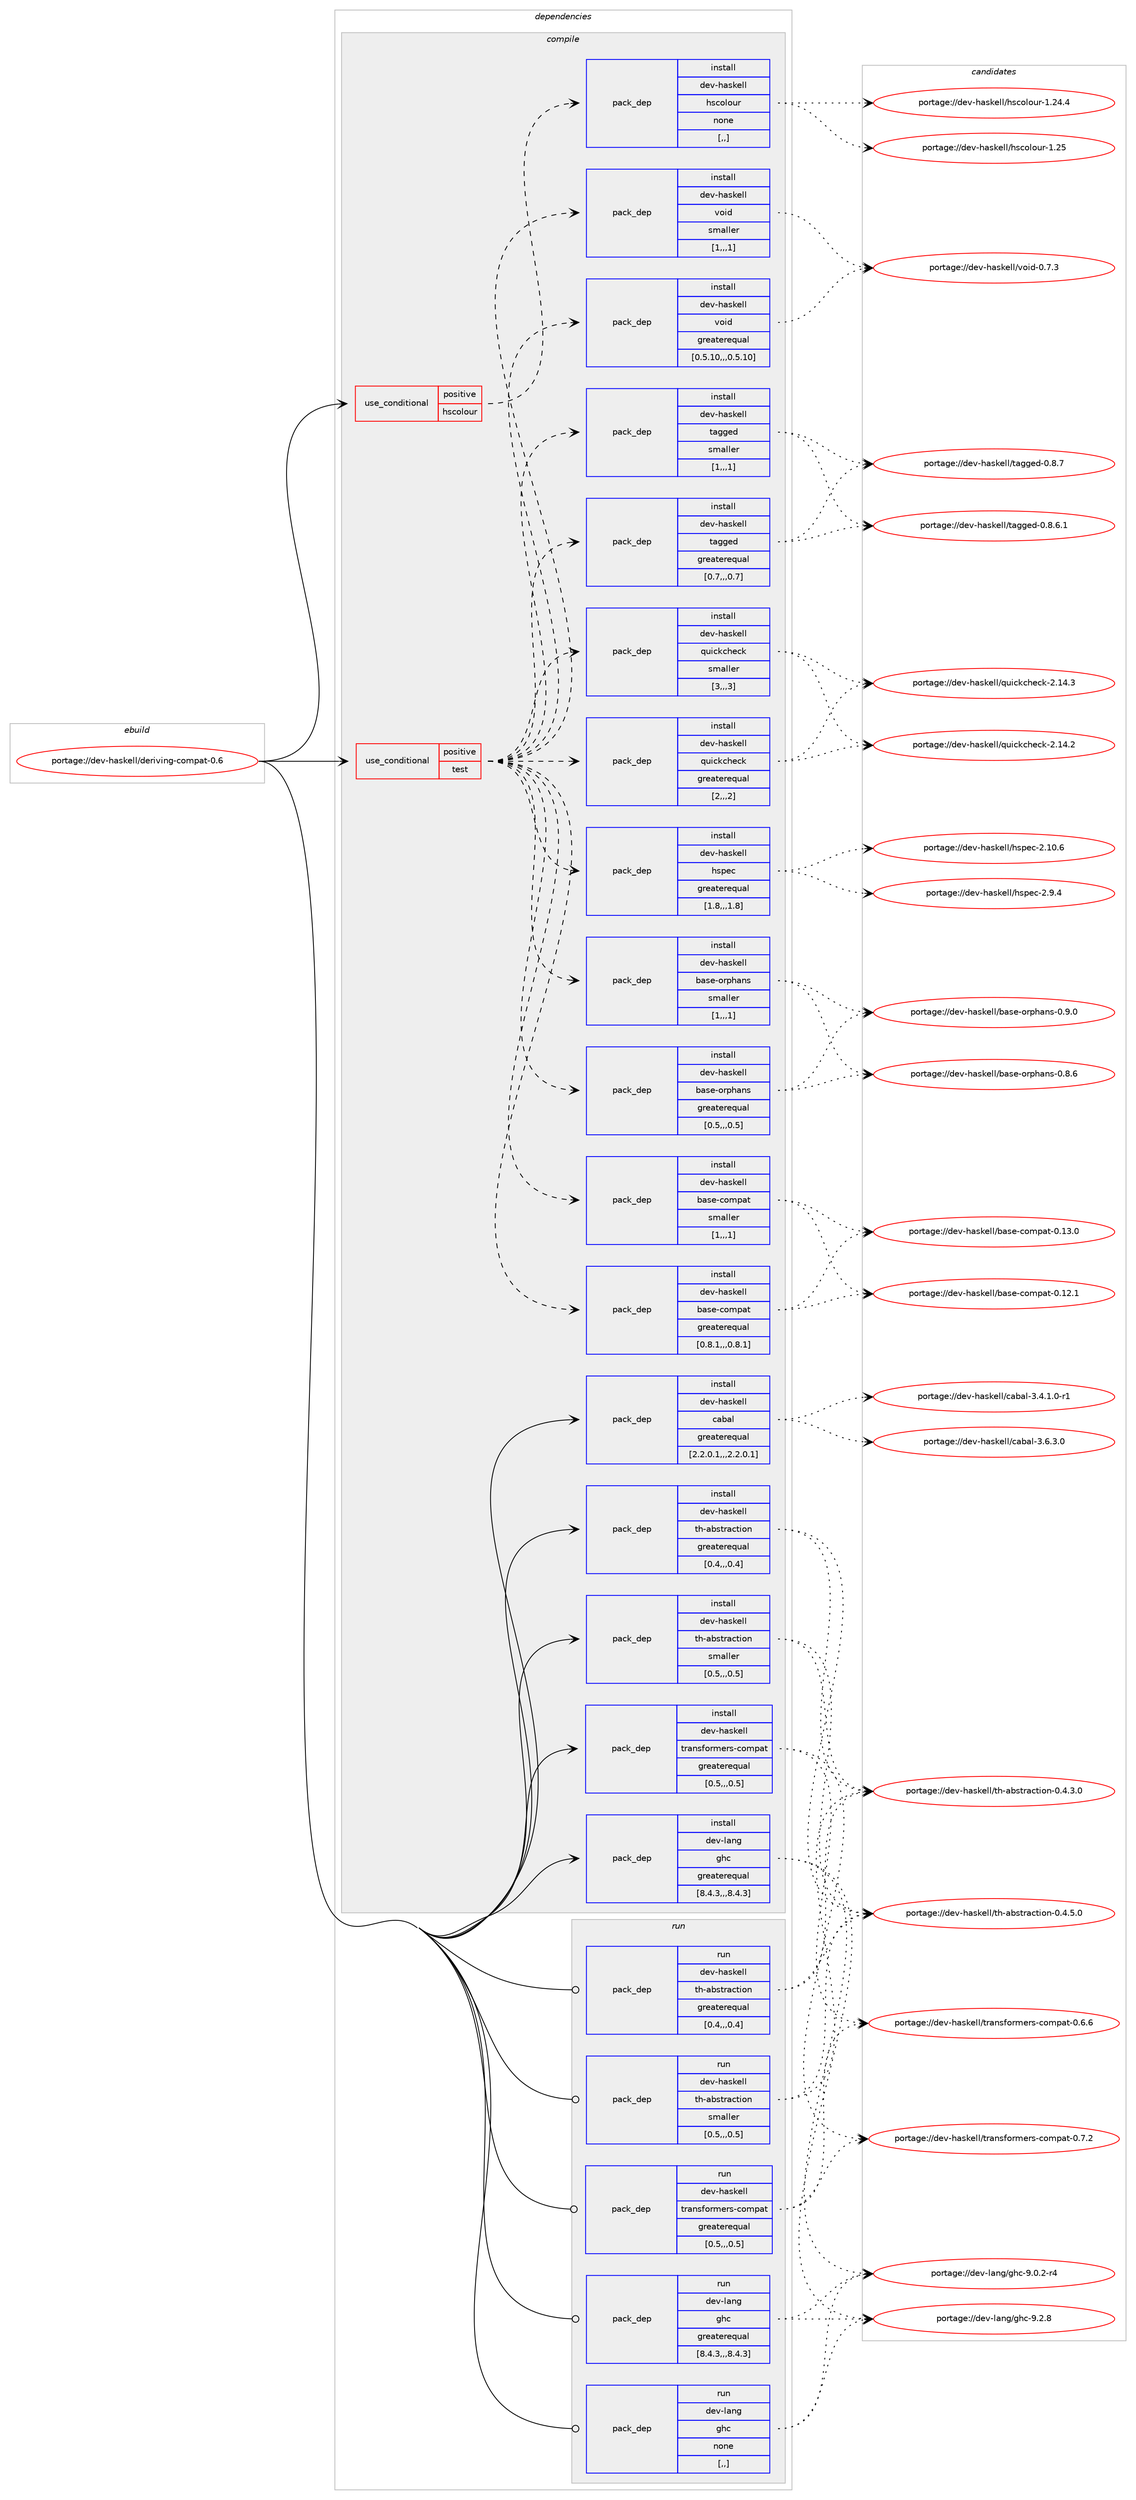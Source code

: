 digraph prolog {

# *************
# Graph options
# *************

newrank=true;
concentrate=true;
compound=true;
graph [rankdir=LR,fontname=Helvetica,fontsize=10,ranksep=1.5];#, ranksep=2.5, nodesep=0.2];
edge  [arrowhead=vee];
node  [fontname=Helvetica,fontsize=10];

# **********
# The ebuild
# **********

subgraph cluster_leftcol {
color=gray;
label=<<i>ebuild</i>>;
id [label="portage://dev-haskell/deriving-compat-0.6", color=red, width=4, href="../dev-haskell/deriving-compat-0.6.svg"];
}

# ****************
# The dependencies
# ****************

subgraph cluster_midcol {
color=gray;
label=<<i>dependencies</i>>;
subgraph cluster_compile {
fillcolor="#eeeeee";
style=filled;
label=<<i>compile</i>>;
subgraph cond20405 {
dependency79861 [label=<<TABLE BORDER="0" CELLBORDER="1" CELLSPACING="0" CELLPADDING="4"><TR><TD ROWSPAN="3" CELLPADDING="10">use_conditional</TD></TR><TR><TD>positive</TD></TR><TR><TD>hscolour</TD></TR></TABLE>>, shape=none, color=red];
subgraph pack58475 {
dependency79862 [label=<<TABLE BORDER="0" CELLBORDER="1" CELLSPACING="0" CELLPADDING="4" WIDTH="220"><TR><TD ROWSPAN="6" CELLPADDING="30">pack_dep</TD></TR><TR><TD WIDTH="110">install</TD></TR><TR><TD>dev-haskell</TD></TR><TR><TD>hscolour</TD></TR><TR><TD>none</TD></TR><TR><TD>[,,]</TD></TR></TABLE>>, shape=none, color=blue];
}
dependency79861:e -> dependency79862:w [weight=20,style="dashed",arrowhead="vee"];
}
id:e -> dependency79861:w [weight=20,style="solid",arrowhead="vee"];
subgraph cond20406 {
dependency79863 [label=<<TABLE BORDER="0" CELLBORDER="1" CELLSPACING="0" CELLPADDING="4"><TR><TD ROWSPAN="3" CELLPADDING="10">use_conditional</TD></TR><TR><TD>positive</TD></TR><TR><TD>test</TD></TR></TABLE>>, shape=none, color=red];
subgraph pack58476 {
dependency79864 [label=<<TABLE BORDER="0" CELLBORDER="1" CELLSPACING="0" CELLPADDING="4" WIDTH="220"><TR><TD ROWSPAN="6" CELLPADDING="30">pack_dep</TD></TR><TR><TD WIDTH="110">install</TD></TR><TR><TD>dev-haskell</TD></TR><TR><TD>base-compat</TD></TR><TR><TD>greaterequal</TD></TR><TR><TD>[0.8.1,,,0.8.1]</TD></TR></TABLE>>, shape=none, color=blue];
}
dependency79863:e -> dependency79864:w [weight=20,style="dashed",arrowhead="vee"];
subgraph pack58477 {
dependency79865 [label=<<TABLE BORDER="0" CELLBORDER="1" CELLSPACING="0" CELLPADDING="4" WIDTH="220"><TR><TD ROWSPAN="6" CELLPADDING="30">pack_dep</TD></TR><TR><TD WIDTH="110">install</TD></TR><TR><TD>dev-haskell</TD></TR><TR><TD>base-compat</TD></TR><TR><TD>smaller</TD></TR><TR><TD>[1,,,1]</TD></TR></TABLE>>, shape=none, color=blue];
}
dependency79863:e -> dependency79865:w [weight=20,style="dashed",arrowhead="vee"];
subgraph pack58478 {
dependency79866 [label=<<TABLE BORDER="0" CELLBORDER="1" CELLSPACING="0" CELLPADDING="4" WIDTH="220"><TR><TD ROWSPAN="6" CELLPADDING="30">pack_dep</TD></TR><TR><TD WIDTH="110">install</TD></TR><TR><TD>dev-haskell</TD></TR><TR><TD>base-orphans</TD></TR><TR><TD>greaterequal</TD></TR><TR><TD>[0.5,,,0.5]</TD></TR></TABLE>>, shape=none, color=blue];
}
dependency79863:e -> dependency79866:w [weight=20,style="dashed",arrowhead="vee"];
subgraph pack58479 {
dependency79867 [label=<<TABLE BORDER="0" CELLBORDER="1" CELLSPACING="0" CELLPADDING="4" WIDTH="220"><TR><TD ROWSPAN="6" CELLPADDING="30">pack_dep</TD></TR><TR><TD WIDTH="110">install</TD></TR><TR><TD>dev-haskell</TD></TR><TR><TD>base-orphans</TD></TR><TR><TD>smaller</TD></TR><TR><TD>[1,,,1]</TD></TR></TABLE>>, shape=none, color=blue];
}
dependency79863:e -> dependency79867:w [weight=20,style="dashed",arrowhead="vee"];
subgraph pack58480 {
dependency79868 [label=<<TABLE BORDER="0" CELLBORDER="1" CELLSPACING="0" CELLPADDING="4" WIDTH="220"><TR><TD ROWSPAN="6" CELLPADDING="30">pack_dep</TD></TR><TR><TD WIDTH="110">install</TD></TR><TR><TD>dev-haskell</TD></TR><TR><TD>hspec</TD></TR><TR><TD>greaterequal</TD></TR><TR><TD>[1.8,,,1.8]</TD></TR></TABLE>>, shape=none, color=blue];
}
dependency79863:e -> dependency79868:w [weight=20,style="dashed",arrowhead="vee"];
subgraph pack58481 {
dependency79869 [label=<<TABLE BORDER="0" CELLBORDER="1" CELLSPACING="0" CELLPADDING="4" WIDTH="220"><TR><TD ROWSPAN="6" CELLPADDING="30">pack_dep</TD></TR><TR><TD WIDTH="110">install</TD></TR><TR><TD>dev-haskell</TD></TR><TR><TD>quickcheck</TD></TR><TR><TD>greaterequal</TD></TR><TR><TD>[2,,,2]</TD></TR></TABLE>>, shape=none, color=blue];
}
dependency79863:e -> dependency79869:w [weight=20,style="dashed",arrowhead="vee"];
subgraph pack58482 {
dependency79870 [label=<<TABLE BORDER="0" CELLBORDER="1" CELLSPACING="0" CELLPADDING="4" WIDTH="220"><TR><TD ROWSPAN="6" CELLPADDING="30">pack_dep</TD></TR><TR><TD WIDTH="110">install</TD></TR><TR><TD>dev-haskell</TD></TR><TR><TD>quickcheck</TD></TR><TR><TD>smaller</TD></TR><TR><TD>[3,,,3]</TD></TR></TABLE>>, shape=none, color=blue];
}
dependency79863:e -> dependency79870:w [weight=20,style="dashed",arrowhead="vee"];
subgraph pack58483 {
dependency79871 [label=<<TABLE BORDER="0" CELLBORDER="1" CELLSPACING="0" CELLPADDING="4" WIDTH="220"><TR><TD ROWSPAN="6" CELLPADDING="30">pack_dep</TD></TR><TR><TD WIDTH="110">install</TD></TR><TR><TD>dev-haskell</TD></TR><TR><TD>tagged</TD></TR><TR><TD>greaterequal</TD></TR><TR><TD>[0.7,,,0.7]</TD></TR></TABLE>>, shape=none, color=blue];
}
dependency79863:e -> dependency79871:w [weight=20,style="dashed",arrowhead="vee"];
subgraph pack58484 {
dependency79872 [label=<<TABLE BORDER="0" CELLBORDER="1" CELLSPACING="0" CELLPADDING="4" WIDTH="220"><TR><TD ROWSPAN="6" CELLPADDING="30">pack_dep</TD></TR><TR><TD WIDTH="110">install</TD></TR><TR><TD>dev-haskell</TD></TR><TR><TD>tagged</TD></TR><TR><TD>smaller</TD></TR><TR><TD>[1,,,1]</TD></TR></TABLE>>, shape=none, color=blue];
}
dependency79863:e -> dependency79872:w [weight=20,style="dashed",arrowhead="vee"];
subgraph pack58485 {
dependency79873 [label=<<TABLE BORDER="0" CELLBORDER="1" CELLSPACING="0" CELLPADDING="4" WIDTH="220"><TR><TD ROWSPAN="6" CELLPADDING="30">pack_dep</TD></TR><TR><TD WIDTH="110">install</TD></TR><TR><TD>dev-haskell</TD></TR><TR><TD>void</TD></TR><TR><TD>greaterequal</TD></TR><TR><TD>[0.5.10,,,0.5.10]</TD></TR></TABLE>>, shape=none, color=blue];
}
dependency79863:e -> dependency79873:w [weight=20,style="dashed",arrowhead="vee"];
subgraph pack58486 {
dependency79874 [label=<<TABLE BORDER="0" CELLBORDER="1" CELLSPACING="0" CELLPADDING="4" WIDTH="220"><TR><TD ROWSPAN="6" CELLPADDING="30">pack_dep</TD></TR><TR><TD WIDTH="110">install</TD></TR><TR><TD>dev-haskell</TD></TR><TR><TD>void</TD></TR><TR><TD>smaller</TD></TR><TR><TD>[1,,,1]</TD></TR></TABLE>>, shape=none, color=blue];
}
dependency79863:e -> dependency79874:w [weight=20,style="dashed",arrowhead="vee"];
}
id:e -> dependency79863:w [weight=20,style="solid",arrowhead="vee"];
subgraph pack58487 {
dependency79875 [label=<<TABLE BORDER="0" CELLBORDER="1" CELLSPACING="0" CELLPADDING="4" WIDTH="220"><TR><TD ROWSPAN="6" CELLPADDING="30">pack_dep</TD></TR><TR><TD WIDTH="110">install</TD></TR><TR><TD>dev-haskell</TD></TR><TR><TD>cabal</TD></TR><TR><TD>greaterequal</TD></TR><TR><TD>[2.2.0.1,,,2.2.0.1]</TD></TR></TABLE>>, shape=none, color=blue];
}
id:e -> dependency79875:w [weight=20,style="solid",arrowhead="vee"];
subgraph pack58488 {
dependency79876 [label=<<TABLE BORDER="0" CELLBORDER="1" CELLSPACING="0" CELLPADDING="4" WIDTH="220"><TR><TD ROWSPAN="6" CELLPADDING="30">pack_dep</TD></TR><TR><TD WIDTH="110">install</TD></TR><TR><TD>dev-haskell</TD></TR><TR><TD>th-abstraction</TD></TR><TR><TD>greaterequal</TD></TR><TR><TD>[0.4,,,0.4]</TD></TR></TABLE>>, shape=none, color=blue];
}
id:e -> dependency79876:w [weight=20,style="solid",arrowhead="vee"];
subgraph pack58489 {
dependency79877 [label=<<TABLE BORDER="0" CELLBORDER="1" CELLSPACING="0" CELLPADDING="4" WIDTH="220"><TR><TD ROWSPAN="6" CELLPADDING="30">pack_dep</TD></TR><TR><TD WIDTH="110">install</TD></TR><TR><TD>dev-haskell</TD></TR><TR><TD>th-abstraction</TD></TR><TR><TD>smaller</TD></TR><TR><TD>[0.5,,,0.5]</TD></TR></TABLE>>, shape=none, color=blue];
}
id:e -> dependency79877:w [weight=20,style="solid",arrowhead="vee"];
subgraph pack58490 {
dependency79878 [label=<<TABLE BORDER="0" CELLBORDER="1" CELLSPACING="0" CELLPADDING="4" WIDTH="220"><TR><TD ROWSPAN="6" CELLPADDING="30">pack_dep</TD></TR><TR><TD WIDTH="110">install</TD></TR><TR><TD>dev-haskell</TD></TR><TR><TD>transformers-compat</TD></TR><TR><TD>greaterequal</TD></TR><TR><TD>[0.5,,,0.5]</TD></TR></TABLE>>, shape=none, color=blue];
}
id:e -> dependency79878:w [weight=20,style="solid",arrowhead="vee"];
subgraph pack58491 {
dependency79879 [label=<<TABLE BORDER="0" CELLBORDER="1" CELLSPACING="0" CELLPADDING="4" WIDTH="220"><TR><TD ROWSPAN="6" CELLPADDING="30">pack_dep</TD></TR><TR><TD WIDTH="110">install</TD></TR><TR><TD>dev-lang</TD></TR><TR><TD>ghc</TD></TR><TR><TD>greaterequal</TD></TR><TR><TD>[8.4.3,,,8.4.3]</TD></TR></TABLE>>, shape=none, color=blue];
}
id:e -> dependency79879:w [weight=20,style="solid",arrowhead="vee"];
}
subgraph cluster_compileandrun {
fillcolor="#eeeeee";
style=filled;
label=<<i>compile and run</i>>;
}
subgraph cluster_run {
fillcolor="#eeeeee";
style=filled;
label=<<i>run</i>>;
subgraph pack58492 {
dependency79880 [label=<<TABLE BORDER="0" CELLBORDER="1" CELLSPACING="0" CELLPADDING="4" WIDTH="220"><TR><TD ROWSPAN="6" CELLPADDING="30">pack_dep</TD></TR><TR><TD WIDTH="110">run</TD></TR><TR><TD>dev-haskell</TD></TR><TR><TD>th-abstraction</TD></TR><TR><TD>greaterequal</TD></TR><TR><TD>[0.4,,,0.4]</TD></TR></TABLE>>, shape=none, color=blue];
}
id:e -> dependency79880:w [weight=20,style="solid",arrowhead="odot"];
subgraph pack58493 {
dependency79881 [label=<<TABLE BORDER="0" CELLBORDER="1" CELLSPACING="0" CELLPADDING="4" WIDTH="220"><TR><TD ROWSPAN="6" CELLPADDING="30">pack_dep</TD></TR><TR><TD WIDTH="110">run</TD></TR><TR><TD>dev-haskell</TD></TR><TR><TD>th-abstraction</TD></TR><TR><TD>smaller</TD></TR><TR><TD>[0.5,,,0.5]</TD></TR></TABLE>>, shape=none, color=blue];
}
id:e -> dependency79881:w [weight=20,style="solid",arrowhead="odot"];
subgraph pack58494 {
dependency79882 [label=<<TABLE BORDER="0" CELLBORDER="1" CELLSPACING="0" CELLPADDING="4" WIDTH="220"><TR><TD ROWSPAN="6" CELLPADDING="30">pack_dep</TD></TR><TR><TD WIDTH="110">run</TD></TR><TR><TD>dev-haskell</TD></TR><TR><TD>transformers-compat</TD></TR><TR><TD>greaterequal</TD></TR><TR><TD>[0.5,,,0.5]</TD></TR></TABLE>>, shape=none, color=blue];
}
id:e -> dependency79882:w [weight=20,style="solid",arrowhead="odot"];
subgraph pack58495 {
dependency79883 [label=<<TABLE BORDER="0" CELLBORDER="1" CELLSPACING="0" CELLPADDING="4" WIDTH="220"><TR><TD ROWSPAN="6" CELLPADDING="30">pack_dep</TD></TR><TR><TD WIDTH="110">run</TD></TR><TR><TD>dev-lang</TD></TR><TR><TD>ghc</TD></TR><TR><TD>greaterequal</TD></TR><TR><TD>[8.4.3,,,8.4.3]</TD></TR></TABLE>>, shape=none, color=blue];
}
id:e -> dependency79883:w [weight=20,style="solid",arrowhead="odot"];
subgraph pack58496 {
dependency79884 [label=<<TABLE BORDER="0" CELLBORDER="1" CELLSPACING="0" CELLPADDING="4" WIDTH="220"><TR><TD ROWSPAN="6" CELLPADDING="30">pack_dep</TD></TR><TR><TD WIDTH="110">run</TD></TR><TR><TD>dev-lang</TD></TR><TR><TD>ghc</TD></TR><TR><TD>none</TD></TR><TR><TD>[,,]</TD></TR></TABLE>>, shape=none, color=blue];
}
id:e -> dependency79884:w [weight=20,style="solid",arrowhead="odot"];
}
}

# **************
# The candidates
# **************

subgraph cluster_choices {
rank=same;
color=gray;
label=<<i>candidates</i>>;

subgraph choice58475 {
color=black;
nodesep=1;
choice100101118451049711510710110810847104115991111081111171144549465053 [label="portage://dev-haskell/hscolour-1.25", color=red, width=4,href="../dev-haskell/hscolour-1.25.svg"];
choice1001011184510497115107101108108471041159911110811111711445494650524652 [label="portage://dev-haskell/hscolour-1.24.4", color=red, width=4,href="../dev-haskell/hscolour-1.24.4.svg"];
dependency79862:e -> choice100101118451049711510710110810847104115991111081111171144549465053:w [style=dotted,weight="100"];
dependency79862:e -> choice1001011184510497115107101108108471041159911110811111711445494650524652:w [style=dotted,weight="100"];
}
subgraph choice58476 {
color=black;
nodesep=1;
choice100101118451049711510710110810847989711510145991111091129711645484649514648 [label="portage://dev-haskell/base-compat-0.13.0", color=red, width=4,href="../dev-haskell/base-compat-0.13.0.svg"];
choice100101118451049711510710110810847989711510145991111091129711645484649504649 [label="portage://dev-haskell/base-compat-0.12.1", color=red, width=4,href="../dev-haskell/base-compat-0.12.1.svg"];
dependency79864:e -> choice100101118451049711510710110810847989711510145991111091129711645484649514648:w [style=dotted,weight="100"];
dependency79864:e -> choice100101118451049711510710110810847989711510145991111091129711645484649504649:w [style=dotted,weight="100"];
}
subgraph choice58477 {
color=black;
nodesep=1;
choice100101118451049711510710110810847989711510145991111091129711645484649514648 [label="portage://dev-haskell/base-compat-0.13.0", color=red, width=4,href="../dev-haskell/base-compat-0.13.0.svg"];
choice100101118451049711510710110810847989711510145991111091129711645484649504649 [label="portage://dev-haskell/base-compat-0.12.1", color=red, width=4,href="../dev-haskell/base-compat-0.12.1.svg"];
dependency79865:e -> choice100101118451049711510710110810847989711510145991111091129711645484649514648:w [style=dotted,weight="100"];
dependency79865:e -> choice100101118451049711510710110810847989711510145991111091129711645484649504649:w [style=dotted,weight="100"];
}
subgraph choice58478 {
color=black;
nodesep=1;
choice10010111845104971151071011081084798971151014511111411210497110115454846574648 [label="portage://dev-haskell/base-orphans-0.9.0", color=red, width=4,href="../dev-haskell/base-orphans-0.9.0.svg"];
choice10010111845104971151071011081084798971151014511111411210497110115454846564654 [label="portage://dev-haskell/base-orphans-0.8.6", color=red, width=4,href="../dev-haskell/base-orphans-0.8.6.svg"];
dependency79866:e -> choice10010111845104971151071011081084798971151014511111411210497110115454846574648:w [style=dotted,weight="100"];
dependency79866:e -> choice10010111845104971151071011081084798971151014511111411210497110115454846564654:w [style=dotted,weight="100"];
}
subgraph choice58479 {
color=black;
nodesep=1;
choice10010111845104971151071011081084798971151014511111411210497110115454846574648 [label="portage://dev-haskell/base-orphans-0.9.0", color=red, width=4,href="../dev-haskell/base-orphans-0.9.0.svg"];
choice10010111845104971151071011081084798971151014511111411210497110115454846564654 [label="portage://dev-haskell/base-orphans-0.8.6", color=red, width=4,href="../dev-haskell/base-orphans-0.8.6.svg"];
dependency79867:e -> choice10010111845104971151071011081084798971151014511111411210497110115454846574648:w [style=dotted,weight="100"];
dependency79867:e -> choice10010111845104971151071011081084798971151014511111411210497110115454846564654:w [style=dotted,weight="100"];
}
subgraph choice58480 {
color=black;
nodesep=1;
choice1001011184510497115107101108108471041151121019945504649484654 [label="portage://dev-haskell/hspec-2.10.6", color=red, width=4,href="../dev-haskell/hspec-2.10.6.svg"];
choice10010111845104971151071011081084710411511210199455046574652 [label="portage://dev-haskell/hspec-2.9.4", color=red, width=4,href="../dev-haskell/hspec-2.9.4.svg"];
dependency79868:e -> choice1001011184510497115107101108108471041151121019945504649484654:w [style=dotted,weight="100"];
dependency79868:e -> choice10010111845104971151071011081084710411511210199455046574652:w [style=dotted,weight="100"];
}
subgraph choice58481 {
color=black;
nodesep=1;
choice10010111845104971151071011081084711311710599107991041019910745504649524651 [label="portage://dev-haskell/quickcheck-2.14.3", color=red, width=4,href="../dev-haskell/quickcheck-2.14.3.svg"];
choice10010111845104971151071011081084711311710599107991041019910745504649524650 [label="portage://dev-haskell/quickcheck-2.14.2", color=red, width=4,href="../dev-haskell/quickcheck-2.14.2.svg"];
dependency79869:e -> choice10010111845104971151071011081084711311710599107991041019910745504649524651:w [style=dotted,weight="100"];
dependency79869:e -> choice10010111845104971151071011081084711311710599107991041019910745504649524650:w [style=dotted,weight="100"];
}
subgraph choice58482 {
color=black;
nodesep=1;
choice10010111845104971151071011081084711311710599107991041019910745504649524651 [label="portage://dev-haskell/quickcheck-2.14.3", color=red, width=4,href="../dev-haskell/quickcheck-2.14.3.svg"];
choice10010111845104971151071011081084711311710599107991041019910745504649524650 [label="portage://dev-haskell/quickcheck-2.14.2", color=red, width=4,href="../dev-haskell/quickcheck-2.14.2.svg"];
dependency79870:e -> choice10010111845104971151071011081084711311710599107991041019910745504649524651:w [style=dotted,weight="100"];
dependency79870:e -> choice10010111845104971151071011081084711311710599107991041019910745504649524650:w [style=dotted,weight="100"];
}
subgraph choice58483 {
color=black;
nodesep=1;
choice10010111845104971151071011081084711697103103101100454846564655 [label="portage://dev-haskell/tagged-0.8.7", color=red, width=4,href="../dev-haskell/tagged-0.8.7.svg"];
choice100101118451049711510710110810847116971031031011004548465646544649 [label="portage://dev-haskell/tagged-0.8.6.1", color=red, width=4,href="../dev-haskell/tagged-0.8.6.1.svg"];
dependency79871:e -> choice10010111845104971151071011081084711697103103101100454846564655:w [style=dotted,weight="100"];
dependency79871:e -> choice100101118451049711510710110810847116971031031011004548465646544649:w [style=dotted,weight="100"];
}
subgraph choice58484 {
color=black;
nodesep=1;
choice10010111845104971151071011081084711697103103101100454846564655 [label="portage://dev-haskell/tagged-0.8.7", color=red, width=4,href="../dev-haskell/tagged-0.8.7.svg"];
choice100101118451049711510710110810847116971031031011004548465646544649 [label="portage://dev-haskell/tagged-0.8.6.1", color=red, width=4,href="../dev-haskell/tagged-0.8.6.1.svg"];
dependency79872:e -> choice10010111845104971151071011081084711697103103101100454846564655:w [style=dotted,weight="100"];
dependency79872:e -> choice100101118451049711510710110810847116971031031011004548465646544649:w [style=dotted,weight="100"];
}
subgraph choice58485 {
color=black;
nodesep=1;
choice100101118451049711510710110810847118111105100454846554651 [label="portage://dev-haskell/void-0.7.3", color=red, width=4,href="../dev-haskell/void-0.7.3.svg"];
dependency79873:e -> choice100101118451049711510710110810847118111105100454846554651:w [style=dotted,weight="100"];
}
subgraph choice58486 {
color=black;
nodesep=1;
choice100101118451049711510710110810847118111105100454846554651 [label="portage://dev-haskell/void-0.7.3", color=red, width=4,href="../dev-haskell/void-0.7.3.svg"];
dependency79874:e -> choice100101118451049711510710110810847118111105100454846554651:w [style=dotted,weight="100"];
}
subgraph choice58487 {
color=black;
nodesep=1;
choice100101118451049711510710110810847999798971084551465446514648 [label="portage://dev-haskell/cabal-3.6.3.0", color=red, width=4,href="../dev-haskell/cabal-3.6.3.0.svg"];
choice1001011184510497115107101108108479997989710845514652464946484511449 [label="portage://dev-haskell/cabal-3.4.1.0-r1", color=red, width=4,href="../dev-haskell/cabal-3.4.1.0-r1.svg"];
dependency79875:e -> choice100101118451049711510710110810847999798971084551465446514648:w [style=dotted,weight="100"];
dependency79875:e -> choice1001011184510497115107101108108479997989710845514652464946484511449:w [style=dotted,weight="100"];
}
subgraph choice58488 {
color=black;
nodesep=1;
choice10010111845104971151071011081084711610445979811511611497991161051111104548465246534648 [label="portage://dev-haskell/th-abstraction-0.4.5.0", color=red, width=4,href="../dev-haskell/th-abstraction-0.4.5.0.svg"];
choice10010111845104971151071011081084711610445979811511611497991161051111104548465246514648 [label="portage://dev-haskell/th-abstraction-0.4.3.0", color=red, width=4,href="../dev-haskell/th-abstraction-0.4.3.0.svg"];
dependency79876:e -> choice10010111845104971151071011081084711610445979811511611497991161051111104548465246534648:w [style=dotted,weight="100"];
dependency79876:e -> choice10010111845104971151071011081084711610445979811511611497991161051111104548465246514648:w [style=dotted,weight="100"];
}
subgraph choice58489 {
color=black;
nodesep=1;
choice10010111845104971151071011081084711610445979811511611497991161051111104548465246534648 [label="portage://dev-haskell/th-abstraction-0.4.5.0", color=red, width=4,href="../dev-haskell/th-abstraction-0.4.5.0.svg"];
choice10010111845104971151071011081084711610445979811511611497991161051111104548465246514648 [label="portage://dev-haskell/th-abstraction-0.4.3.0", color=red, width=4,href="../dev-haskell/th-abstraction-0.4.3.0.svg"];
dependency79877:e -> choice10010111845104971151071011081084711610445979811511611497991161051111104548465246534648:w [style=dotted,weight="100"];
dependency79877:e -> choice10010111845104971151071011081084711610445979811511611497991161051111104548465246514648:w [style=dotted,weight="100"];
}
subgraph choice58490 {
color=black;
nodesep=1;
choice10010111845104971151071011081084711611497110115102111114109101114115459911110911297116454846554650 [label="portage://dev-haskell/transformers-compat-0.7.2", color=red, width=4,href="../dev-haskell/transformers-compat-0.7.2.svg"];
choice10010111845104971151071011081084711611497110115102111114109101114115459911110911297116454846544654 [label="portage://dev-haskell/transformers-compat-0.6.6", color=red, width=4,href="../dev-haskell/transformers-compat-0.6.6.svg"];
dependency79878:e -> choice10010111845104971151071011081084711611497110115102111114109101114115459911110911297116454846554650:w [style=dotted,weight="100"];
dependency79878:e -> choice10010111845104971151071011081084711611497110115102111114109101114115459911110911297116454846544654:w [style=dotted,weight="100"];
}
subgraph choice58491 {
color=black;
nodesep=1;
choice10010111845108971101034710310499455746504656 [label="portage://dev-lang/ghc-9.2.8", color=red, width=4,href="../dev-lang/ghc-9.2.8.svg"];
choice100101118451089711010347103104994557464846504511452 [label="portage://dev-lang/ghc-9.0.2-r4", color=red, width=4,href="../dev-lang/ghc-9.0.2-r4.svg"];
dependency79879:e -> choice10010111845108971101034710310499455746504656:w [style=dotted,weight="100"];
dependency79879:e -> choice100101118451089711010347103104994557464846504511452:w [style=dotted,weight="100"];
}
subgraph choice58492 {
color=black;
nodesep=1;
choice10010111845104971151071011081084711610445979811511611497991161051111104548465246534648 [label="portage://dev-haskell/th-abstraction-0.4.5.0", color=red, width=4,href="../dev-haskell/th-abstraction-0.4.5.0.svg"];
choice10010111845104971151071011081084711610445979811511611497991161051111104548465246514648 [label="portage://dev-haskell/th-abstraction-0.4.3.0", color=red, width=4,href="../dev-haskell/th-abstraction-0.4.3.0.svg"];
dependency79880:e -> choice10010111845104971151071011081084711610445979811511611497991161051111104548465246534648:w [style=dotted,weight="100"];
dependency79880:e -> choice10010111845104971151071011081084711610445979811511611497991161051111104548465246514648:w [style=dotted,weight="100"];
}
subgraph choice58493 {
color=black;
nodesep=1;
choice10010111845104971151071011081084711610445979811511611497991161051111104548465246534648 [label="portage://dev-haskell/th-abstraction-0.4.5.0", color=red, width=4,href="../dev-haskell/th-abstraction-0.4.5.0.svg"];
choice10010111845104971151071011081084711610445979811511611497991161051111104548465246514648 [label="portage://dev-haskell/th-abstraction-0.4.3.0", color=red, width=4,href="../dev-haskell/th-abstraction-0.4.3.0.svg"];
dependency79881:e -> choice10010111845104971151071011081084711610445979811511611497991161051111104548465246534648:w [style=dotted,weight="100"];
dependency79881:e -> choice10010111845104971151071011081084711610445979811511611497991161051111104548465246514648:w [style=dotted,weight="100"];
}
subgraph choice58494 {
color=black;
nodesep=1;
choice10010111845104971151071011081084711611497110115102111114109101114115459911110911297116454846554650 [label="portage://dev-haskell/transformers-compat-0.7.2", color=red, width=4,href="../dev-haskell/transformers-compat-0.7.2.svg"];
choice10010111845104971151071011081084711611497110115102111114109101114115459911110911297116454846544654 [label="portage://dev-haskell/transformers-compat-0.6.6", color=red, width=4,href="../dev-haskell/transformers-compat-0.6.6.svg"];
dependency79882:e -> choice10010111845104971151071011081084711611497110115102111114109101114115459911110911297116454846554650:w [style=dotted,weight="100"];
dependency79882:e -> choice10010111845104971151071011081084711611497110115102111114109101114115459911110911297116454846544654:w [style=dotted,weight="100"];
}
subgraph choice58495 {
color=black;
nodesep=1;
choice10010111845108971101034710310499455746504656 [label="portage://dev-lang/ghc-9.2.8", color=red, width=4,href="../dev-lang/ghc-9.2.8.svg"];
choice100101118451089711010347103104994557464846504511452 [label="portage://dev-lang/ghc-9.0.2-r4", color=red, width=4,href="../dev-lang/ghc-9.0.2-r4.svg"];
dependency79883:e -> choice10010111845108971101034710310499455746504656:w [style=dotted,weight="100"];
dependency79883:e -> choice100101118451089711010347103104994557464846504511452:w [style=dotted,weight="100"];
}
subgraph choice58496 {
color=black;
nodesep=1;
choice10010111845108971101034710310499455746504656 [label="portage://dev-lang/ghc-9.2.8", color=red, width=4,href="../dev-lang/ghc-9.2.8.svg"];
choice100101118451089711010347103104994557464846504511452 [label="portage://dev-lang/ghc-9.0.2-r4", color=red, width=4,href="../dev-lang/ghc-9.0.2-r4.svg"];
dependency79884:e -> choice10010111845108971101034710310499455746504656:w [style=dotted,weight="100"];
dependency79884:e -> choice100101118451089711010347103104994557464846504511452:w [style=dotted,weight="100"];
}
}

}
